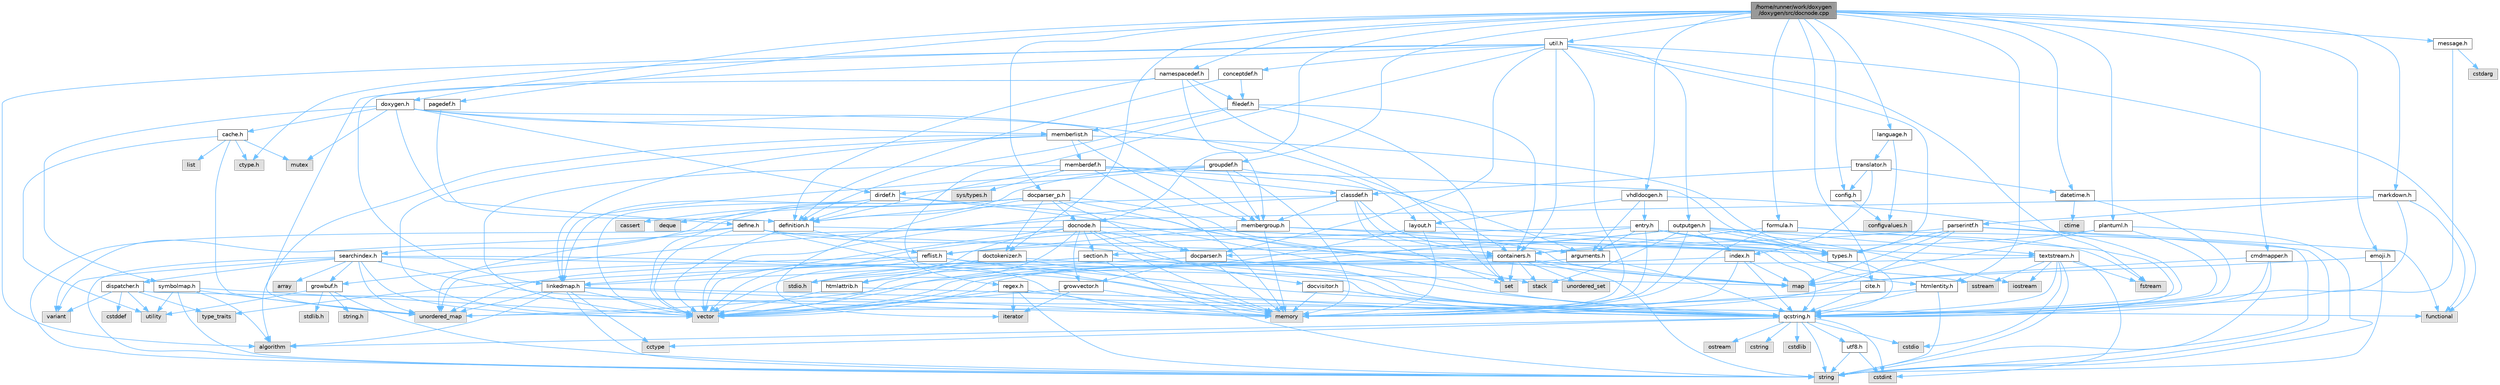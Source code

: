 digraph "/home/runner/work/doxygen/doxygen/src/docnode.cpp"
{
 // INTERACTIVE_SVG=YES
 // LATEX_PDF_SIZE
  bgcolor="transparent";
  edge [fontname=Helvetica,fontsize=10,labelfontname=Helvetica,labelfontsize=10];
  node [fontname=Helvetica,fontsize=10,shape=box,height=0.2,width=0.4];
  Node1 [label="/home/runner/work/doxygen\l/doxygen/src/docnode.cpp",height=0.2,width=0.4,color="gray40", fillcolor="grey60", style="filled", fontcolor="black",tooltip=" "];
  Node1 -> Node2 [color="steelblue1",style="solid"];
  Node2 [label="docnode.h",height=0.2,width=0.4,color="grey40", fillcolor="white", style="filled",URL="$de/d2b/docnode_8h.html",tooltip=" "];
  Node2 -> Node3 [color="steelblue1",style="solid"];
  Node3 [label="stdio.h",height=0.2,width=0.4,color="grey60", fillcolor="#E0E0E0", style="filled",tooltip=" "];
  Node2 -> Node4 [color="steelblue1",style="solid"];
  Node4 [label="vector",height=0.2,width=0.4,color="grey60", fillcolor="#E0E0E0", style="filled",tooltip=" "];
  Node2 -> Node5 [color="steelblue1",style="solid"];
  Node5 [label="memory",height=0.2,width=0.4,color="grey60", fillcolor="#E0E0E0", style="filled",tooltip=" "];
  Node2 -> Node6 [color="steelblue1",style="solid"];
  Node6 [label="variant",height=0.2,width=0.4,color="grey60", fillcolor="#E0E0E0", style="filled",tooltip=" "];
  Node2 -> Node7 [color="steelblue1",style="solid"];
  Node7 [label="qcstring.h",height=0.2,width=0.4,color="grey40", fillcolor="white", style="filled",URL="$d7/d5c/qcstring_8h.html",tooltip=" "];
  Node7 -> Node8 [color="steelblue1",style="solid"];
  Node8 [label="string",height=0.2,width=0.4,color="grey60", fillcolor="#E0E0E0", style="filled",tooltip=" "];
  Node7 -> Node9 [color="steelblue1",style="solid"];
  Node9 [label="algorithm",height=0.2,width=0.4,color="grey60", fillcolor="#E0E0E0", style="filled",tooltip=" "];
  Node7 -> Node10 [color="steelblue1",style="solid"];
  Node10 [label="cctype",height=0.2,width=0.4,color="grey60", fillcolor="#E0E0E0", style="filled",tooltip=" "];
  Node7 -> Node11 [color="steelblue1",style="solid"];
  Node11 [label="cstring",height=0.2,width=0.4,color="grey60", fillcolor="#E0E0E0", style="filled",tooltip=" "];
  Node7 -> Node12 [color="steelblue1",style="solid"];
  Node12 [label="cstdio",height=0.2,width=0.4,color="grey60", fillcolor="#E0E0E0", style="filled",tooltip=" "];
  Node7 -> Node13 [color="steelblue1",style="solid"];
  Node13 [label="cstdlib",height=0.2,width=0.4,color="grey60", fillcolor="#E0E0E0", style="filled",tooltip=" "];
  Node7 -> Node14 [color="steelblue1",style="solid"];
  Node14 [label="cstdint",height=0.2,width=0.4,color="grey60", fillcolor="#E0E0E0", style="filled",tooltip=" "];
  Node7 -> Node15 [color="steelblue1",style="solid"];
  Node15 [label="ostream",height=0.2,width=0.4,color="grey60", fillcolor="#E0E0E0", style="filled",tooltip=" "];
  Node7 -> Node16 [color="steelblue1",style="solid"];
  Node16 [label="utf8.h",height=0.2,width=0.4,color="grey40", fillcolor="white", style="filled",URL="$db/d7c/utf8_8h.html",tooltip="Various UTF8 related helper functions."];
  Node16 -> Node14 [color="steelblue1",style="solid"];
  Node16 -> Node8 [color="steelblue1",style="solid"];
  Node2 -> Node17 [color="steelblue1",style="solid"];
  Node17 [label="docvisitor.h",height=0.2,width=0.4,color="grey40", fillcolor="white", style="filled",URL="$d2/d3c/docvisitor_8h.html",tooltip=" "];
  Node17 -> Node5 [color="steelblue1",style="solid"];
  Node17 -> Node7 [color="steelblue1",style="solid"];
  Node2 -> Node18 [color="steelblue1",style="solid"];
  Node18 [label="docparser.h",height=0.2,width=0.4,color="grey40", fillcolor="white", style="filled",URL="$de/d9c/docparser_8h.html",tooltip=" "];
  Node18 -> Node3 [color="steelblue1",style="solid"];
  Node18 -> Node5 [color="steelblue1",style="solid"];
  Node18 -> Node7 [color="steelblue1",style="solid"];
  Node18 -> Node19 [color="steelblue1",style="solid"];
  Node19 [label="growvector.h",height=0.2,width=0.4,color="grey40", fillcolor="white", style="filled",URL="$d7/d50/growvector_8h.html",tooltip=" "];
  Node19 -> Node4 [color="steelblue1",style="solid"];
  Node19 -> Node5 [color="steelblue1",style="solid"];
  Node19 -> Node20 [color="steelblue1",style="solid"];
  Node20 [label="iterator",height=0.2,width=0.4,color="grey60", fillcolor="#E0E0E0", style="filled",tooltip=" "];
  Node2 -> Node21 [color="steelblue1",style="solid"];
  Node21 [label="htmlattrib.h",height=0.2,width=0.4,color="grey40", fillcolor="white", style="filled",URL="$d0/d73/htmlattrib_8h.html",tooltip=" "];
  Node21 -> Node4 [color="steelblue1",style="solid"];
  Node21 -> Node7 [color="steelblue1",style="solid"];
  Node2 -> Node22 [color="steelblue1",style="solid"];
  Node22 [label="htmlentity.h",height=0.2,width=0.4,color="grey40", fillcolor="white", style="filled",URL="$db/dc6/htmlentity_8h.html",tooltip=" "];
  Node22 -> Node23 [color="steelblue1",style="solid"];
  Node23 [label="unordered_map",height=0.2,width=0.4,color="grey60", fillcolor="#E0E0E0", style="filled",tooltip=" "];
  Node22 -> Node8 [color="steelblue1",style="solid"];
  Node22 -> Node7 [color="steelblue1",style="solid"];
  Node2 -> Node19 [color="steelblue1",style="solid"];
  Node2 -> Node24 [color="steelblue1",style="solid"];
  Node24 [label="section.h",height=0.2,width=0.4,color="grey40", fillcolor="white", style="filled",URL="$d1/d2a/section_8h.html",tooltip=" "];
  Node24 -> Node8 [color="steelblue1",style="solid"];
  Node24 -> Node23 [color="steelblue1",style="solid"];
  Node24 -> Node7 [color="steelblue1",style="solid"];
  Node24 -> Node25 [color="steelblue1",style="solid"];
  Node25 [label="linkedmap.h",height=0.2,width=0.4,color="grey40", fillcolor="white", style="filled",URL="$da/de1/linkedmap_8h.html",tooltip=" "];
  Node25 -> Node23 [color="steelblue1",style="solid"];
  Node25 -> Node4 [color="steelblue1",style="solid"];
  Node25 -> Node5 [color="steelblue1",style="solid"];
  Node25 -> Node8 [color="steelblue1",style="solid"];
  Node25 -> Node9 [color="steelblue1",style="solid"];
  Node25 -> Node10 [color="steelblue1",style="solid"];
  Node25 -> Node7 [color="steelblue1",style="solid"];
  Node1 -> Node26 [color="steelblue1",style="solid"];
  Node26 [label="docparser_p.h",height=0.2,width=0.4,color="grey40", fillcolor="white", style="filled",URL="$df/dc9/docparser__p_8h.html",tooltip="Private header shared between docparser.cpp and docnode.cpp."];
  Node26 -> Node27 [color="steelblue1",style="solid"];
  Node27 [label="cassert",height=0.2,width=0.4,color="grey60", fillcolor="#E0E0E0", style="filled",tooltip=" "];
  Node26 -> Node28 [color="steelblue1",style="solid"];
  Node28 [label="stack",height=0.2,width=0.4,color="grey60", fillcolor="#E0E0E0", style="filled",tooltip=" "];
  Node26 -> Node20 [color="steelblue1",style="solid"];
  Node26 -> Node4 [color="steelblue1",style="solid"];
  Node26 -> Node29 [color="steelblue1",style="solid"];
  Node29 [label="deque",height=0.2,width=0.4,color="grey60", fillcolor="#E0E0E0", style="filled",tooltip=" "];
  Node26 -> Node30 [color="steelblue1",style="solid"];
  Node30 [label="containers.h",height=0.2,width=0.4,color="grey40", fillcolor="white", style="filled",URL="$d5/d75/containers_8h.html",tooltip=" "];
  Node30 -> Node4 [color="steelblue1",style="solid"];
  Node30 -> Node8 [color="steelblue1",style="solid"];
  Node30 -> Node31 [color="steelblue1",style="solid"];
  Node31 [label="set",height=0.2,width=0.4,color="grey60", fillcolor="#E0E0E0", style="filled",tooltip=" "];
  Node30 -> Node32 [color="steelblue1",style="solid"];
  Node32 [label="map",height=0.2,width=0.4,color="grey60", fillcolor="#E0E0E0", style="filled",tooltip=" "];
  Node30 -> Node33 [color="steelblue1",style="solid"];
  Node33 [label="unordered_set",height=0.2,width=0.4,color="grey60", fillcolor="#E0E0E0", style="filled",tooltip=" "];
  Node30 -> Node23 [color="steelblue1",style="solid"];
  Node30 -> Node28 [color="steelblue1",style="solid"];
  Node26 -> Node18 [color="steelblue1",style="solid"];
  Node26 -> Node2 [color="steelblue1",style="solid"];
  Node26 -> Node34 [color="steelblue1",style="solid"];
  Node34 [label="doctokenizer.h",height=0.2,width=0.4,color="grey40", fillcolor="white", style="filled",URL="$d0/d0c/doctokenizer_8h.html",tooltip=" "];
  Node34 -> Node3 [color="steelblue1",style="solid"];
  Node34 -> Node5 [color="steelblue1",style="solid"];
  Node34 -> Node21 [color="steelblue1",style="solid"];
  Node34 -> Node7 [color="steelblue1",style="solid"];
  Node26 -> Node35 [color="steelblue1",style="solid"];
  Node35 [label="searchindex.h",height=0.2,width=0.4,color="grey40", fillcolor="white", style="filled",URL="$de/d07/searchindex_8h.html",tooltip="Web server based search engine."];
  Node35 -> Node5 [color="steelblue1",style="solid"];
  Node35 -> Node4 [color="steelblue1",style="solid"];
  Node35 -> Node32 [color="steelblue1",style="solid"];
  Node35 -> Node23 [color="steelblue1",style="solid"];
  Node35 -> Node8 [color="steelblue1",style="solid"];
  Node35 -> Node36 [color="steelblue1",style="solid"];
  Node36 [label="array",height=0.2,width=0.4,color="grey60", fillcolor="#E0E0E0", style="filled",tooltip=" "];
  Node35 -> Node6 [color="steelblue1",style="solid"];
  Node35 -> Node7 [color="steelblue1",style="solid"];
  Node35 -> Node37 [color="steelblue1",style="solid"];
  Node37 [label="growbuf.h",height=0.2,width=0.4,color="grey40", fillcolor="white", style="filled",URL="$dd/d72/growbuf_8h.html",tooltip=" "];
  Node37 -> Node38 [color="steelblue1",style="solid"];
  Node38 [label="utility",height=0.2,width=0.4,color="grey60", fillcolor="#E0E0E0", style="filled",tooltip=" "];
  Node37 -> Node39 [color="steelblue1",style="solid"];
  Node39 [label="stdlib.h",height=0.2,width=0.4,color="grey60", fillcolor="#E0E0E0", style="filled",tooltip=" "];
  Node37 -> Node40 [color="steelblue1",style="solid"];
  Node40 [label="string.h",height=0.2,width=0.4,color="grey60", fillcolor="#E0E0E0", style="filled",tooltip=" "];
  Node37 -> Node8 [color="steelblue1",style="solid"];
  Node35 -> Node41 [color="steelblue1",style="solid"];
  Node41 [label="dispatcher.h",height=0.2,width=0.4,color="grey40", fillcolor="white", style="filled",URL="$da/d73/dispatcher_8h.html",tooltip=" "];
  Node41 -> Node42 [color="steelblue1",style="solid"];
  Node42 [label="cstddef",height=0.2,width=0.4,color="grey60", fillcolor="#E0E0E0", style="filled",tooltip=" "];
  Node41 -> Node38 [color="steelblue1",style="solid"];
  Node41 -> Node43 [color="steelblue1",style="solid"];
  Node43 [label="functional",height=0.2,width=0.4,color="grey60", fillcolor="#E0E0E0", style="filled",tooltip=" "];
  Node41 -> Node6 [color="steelblue1",style="solid"];
  Node41 -> Node44 [color="steelblue1",style="solid"];
  Node44 [label="type_traits",height=0.2,width=0.4,color="grey60", fillcolor="#E0E0E0", style="filled",tooltip=" "];
  Node1 -> Node22 [color="steelblue1",style="solid"];
  Node1 -> Node45 [color="steelblue1",style="solid"];
  Node45 [label="emoji.h",height=0.2,width=0.4,color="grey40", fillcolor="white", style="filled",URL="$d6/dd3/emoji_8h.html",tooltip=" "];
  Node45 -> Node32 [color="steelblue1",style="solid"];
  Node45 -> Node8 [color="steelblue1",style="solid"];
  Node1 -> Node46 [color="steelblue1",style="solid"];
  Node46 [label="message.h",height=0.2,width=0.4,color="grey40", fillcolor="white", style="filled",URL="$d2/d0d/message_8h.html",tooltip=" "];
  Node46 -> Node47 [color="steelblue1",style="solid"];
  Node47 [label="cstdarg",height=0.2,width=0.4,color="grey60", fillcolor="#E0E0E0", style="filled",tooltip=" "];
  Node46 -> Node7 [color="steelblue1",style="solid"];
  Node1 -> Node48 [color="steelblue1",style="solid"];
  Node48 [label="doxygen.h",height=0.2,width=0.4,color="grey40", fillcolor="white", style="filled",URL="$d1/da1/doxygen_8h.html",tooltip=" "];
  Node48 -> Node49 [color="steelblue1",style="solid"];
  Node49 [label="mutex",height=0.2,width=0.4,color="grey60", fillcolor="#E0E0E0", style="filled",tooltip=" "];
  Node48 -> Node30 [color="steelblue1",style="solid"];
  Node48 -> Node50 [color="steelblue1",style="solid"];
  Node50 [label="membergroup.h",height=0.2,width=0.4,color="grey40", fillcolor="white", style="filled",URL="$d9/d11/membergroup_8h.html",tooltip=" "];
  Node50 -> Node4 [color="steelblue1",style="solid"];
  Node50 -> Node32 [color="steelblue1",style="solid"];
  Node50 -> Node5 [color="steelblue1",style="solid"];
  Node50 -> Node51 [color="steelblue1",style="solid"];
  Node51 [label="types.h",height=0.2,width=0.4,color="grey40", fillcolor="white", style="filled",URL="$d9/d49/types_8h.html",tooltip="This file contains a number of basic enums and types."];
  Node51 -> Node7 [color="steelblue1",style="solid"];
  Node50 -> Node52 [color="steelblue1",style="solid"];
  Node52 [label="reflist.h",height=0.2,width=0.4,color="grey40", fillcolor="white", style="filled",URL="$d1/d02/reflist_8h.html",tooltip=" "];
  Node52 -> Node4 [color="steelblue1",style="solid"];
  Node52 -> Node23 [color="steelblue1",style="solid"];
  Node52 -> Node5 [color="steelblue1",style="solid"];
  Node52 -> Node7 [color="steelblue1",style="solid"];
  Node52 -> Node25 [color="steelblue1",style="solid"];
  Node48 -> Node53 [color="steelblue1",style="solid"];
  Node53 [label="dirdef.h",height=0.2,width=0.4,color="grey40", fillcolor="white", style="filled",URL="$d6/d15/dirdef_8h.html",tooltip=" "];
  Node53 -> Node4 [color="steelblue1",style="solid"];
  Node53 -> Node32 [color="steelblue1",style="solid"];
  Node53 -> Node7 [color="steelblue1",style="solid"];
  Node53 -> Node25 [color="steelblue1",style="solid"];
  Node53 -> Node54 [color="steelblue1",style="solid"];
  Node54 [label="definition.h",height=0.2,width=0.4,color="grey40", fillcolor="white", style="filled",URL="$df/da1/definition_8h.html",tooltip=" "];
  Node54 -> Node4 [color="steelblue1",style="solid"];
  Node54 -> Node51 [color="steelblue1",style="solid"];
  Node54 -> Node52 [color="steelblue1",style="solid"];
  Node48 -> Node55 [color="steelblue1",style="solid"];
  Node55 [label="memberlist.h",height=0.2,width=0.4,color="grey40", fillcolor="white", style="filled",URL="$dd/d78/memberlist_8h.html",tooltip=" "];
  Node55 -> Node4 [color="steelblue1",style="solid"];
  Node55 -> Node9 [color="steelblue1",style="solid"];
  Node55 -> Node56 [color="steelblue1",style="solid"];
  Node56 [label="memberdef.h",height=0.2,width=0.4,color="grey40", fillcolor="white", style="filled",URL="$d4/d46/memberdef_8h.html",tooltip=" "];
  Node56 -> Node4 [color="steelblue1",style="solid"];
  Node56 -> Node5 [color="steelblue1",style="solid"];
  Node56 -> Node57 [color="steelblue1",style="solid"];
  Node57 [label="sys/types.h",height=0.2,width=0.4,color="grey60", fillcolor="#E0E0E0", style="filled",tooltip=" "];
  Node56 -> Node51 [color="steelblue1",style="solid"];
  Node56 -> Node54 [color="steelblue1",style="solid"];
  Node56 -> Node58 [color="steelblue1",style="solid"];
  Node58 [label="arguments.h",height=0.2,width=0.4,color="grey40", fillcolor="white", style="filled",URL="$df/d9b/arguments_8h.html",tooltip=" "];
  Node58 -> Node4 [color="steelblue1",style="solid"];
  Node58 -> Node7 [color="steelblue1",style="solid"];
  Node56 -> Node59 [color="steelblue1",style="solid"];
  Node59 [label="classdef.h",height=0.2,width=0.4,color="grey40", fillcolor="white", style="filled",URL="$d1/da6/classdef_8h.html",tooltip=" "];
  Node59 -> Node4 [color="steelblue1",style="solid"];
  Node59 -> Node31 [color="steelblue1",style="solid"];
  Node59 -> Node30 [color="steelblue1",style="solid"];
  Node59 -> Node54 [color="steelblue1",style="solid"];
  Node59 -> Node58 [color="steelblue1",style="solid"];
  Node59 -> Node50 [color="steelblue1",style="solid"];
  Node55 -> Node25 [color="steelblue1",style="solid"];
  Node55 -> Node51 [color="steelblue1",style="solid"];
  Node55 -> Node50 [color="steelblue1",style="solid"];
  Node48 -> Node60 [color="steelblue1",style="solid"];
  Node60 [label="define.h",height=0.2,width=0.4,color="grey40", fillcolor="white", style="filled",URL="$df/d67/define_8h.html",tooltip=" "];
  Node60 -> Node4 [color="steelblue1",style="solid"];
  Node60 -> Node5 [color="steelblue1",style="solid"];
  Node60 -> Node8 [color="steelblue1",style="solid"];
  Node60 -> Node23 [color="steelblue1",style="solid"];
  Node60 -> Node7 [color="steelblue1",style="solid"];
  Node60 -> Node30 [color="steelblue1",style="solid"];
  Node48 -> Node61 [color="steelblue1",style="solid"];
  Node61 [label="cache.h",height=0.2,width=0.4,color="grey40", fillcolor="white", style="filled",URL="$d3/d26/cache_8h.html",tooltip=" "];
  Node61 -> Node62 [color="steelblue1",style="solid"];
  Node62 [label="list",height=0.2,width=0.4,color="grey60", fillcolor="#E0E0E0", style="filled",tooltip=" "];
  Node61 -> Node23 [color="steelblue1",style="solid"];
  Node61 -> Node49 [color="steelblue1",style="solid"];
  Node61 -> Node38 [color="steelblue1",style="solid"];
  Node61 -> Node63 [color="steelblue1",style="solid"];
  Node63 [label="ctype.h",height=0.2,width=0.4,color="grey60", fillcolor="#E0E0E0", style="filled",tooltip=" "];
  Node48 -> Node64 [color="steelblue1",style="solid"];
  Node64 [label="symbolmap.h",height=0.2,width=0.4,color="grey40", fillcolor="white", style="filled",URL="$d7/ddd/symbolmap_8h.html",tooltip=" "];
  Node64 -> Node9 [color="steelblue1",style="solid"];
  Node64 -> Node23 [color="steelblue1",style="solid"];
  Node64 -> Node4 [color="steelblue1",style="solid"];
  Node64 -> Node8 [color="steelblue1",style="solid"];
  Node64 -> Node38 [color="steelblue1",style="solid"];
  Node1 -> Node65 [color="steelblue1",style="solid"];
  Node65 [label="cite.h",height=0.2,width=0.4,color="grey40", fillcolor="white", style="filled",URL="$d7/d69/cite_8h.html",tooltip=" "];
  Node65 -> Node5 [color="steelblue1",style="solid"];
  Node65 -> Node7 [color="steelblue1",style="solid"];
  Node1 -> Node66 [color="steelblue1",style="solid"];
  Node66 [label="util.h",height=0.2,width=0.4,color="grey40", fillcolor="white", style="filled",URL="$d8/d3c/util_8h.html",tooltip="A bunch of utility functions."];
  Node66 -> Node5 [color="steelblue1",style="solid"];
  Node66 -> Node23 [color="steelblue1",style="solid"];
  Node66 -> Node9 [color="steelblue1",style="solid"];
  Node66 -> Node43 [color="steelblue1",style="solid"];
  Node66 -> Node67 [color="steelblue1",style="solid"];
  Node67 [label="fstream",height=0.2,width=0.4,color="grey60", fillcolor="#E0E0E0", style="filled",tooltip=" "];
  Node66 -> Node63 [color="steelblue1",style="solid"];
  Node66 -> Node51 [color="steelblue1",style="solid"];
  Node66 -> Node18 [color="steelblue1",style="solid"];
  Node66 -> Node30 [color="steelblue1",style="solid"];
  Node66 -> Node68 [color="steelblue1",style="solid"];
  Node68 [label="outputgen.h",height=0.2,width=0.4,color="grey40", fillcolor="white", style="filled",URL="$df/d06/outputgen_8h.html",tooltip=" "];
  Node68 -> Node5 [color="steelblue1",style="solid"];
  Node68 -> Node28 [color="steelblue1",style="solid"];
  Node68 -> Node69 [color="steelblue1",style="solid"];
  Node69 [label="iostream",height=0.2,width=0.4,color="grey60", fillcolor="#E0E0E0", style="filled",tooltip=" "];
  Node68 -> Node67 [color="steelblue1",style="solid"];
  Node68 -> Node51 [color="steelblue1",style="solid"];
  Node68 -> Node70 [color="steelblue1",style="solid"];
  Node70 [label="index.h",height=0.2,width=0.4,color="grey40", fillcolor="white", style="filled",URL="$d1/db5/index_8h.html",tooltip=" "];
  Node70 -> Node5 [color="steelblue1",style="solid"];
  Node70 -> Node4 [color="steelblue1",style="solid"];
  Node70 -> Node32 [color="steelblue1",style="solid"];
  Node70 -> Node7 [color="steelblue1",style="solid"];
  Node68 -> Node24 [color="steelblue1",style="solid"];
  Node68 -> Node71 [color="steelblue1",style="solid"];
  Node71 [label="textstream.h",height=0.2,width=0.4,color="grey40", fillcolor="white", style="filled",URL="$d4/d7d/textstream_8h.html",tooltip=" "];
  Node71 -> Node8 [color="steelblue1",style="solid"];
  Node71 -> Node69 [color="steelblue1",style="solid"];
  Node71 -> Node72 [color="steelblue1",style="solid"];
  Node72 [label="sstream",height=0.2,width=0.4,color="grey60", fillcolor="#E0E0E0", style="filled",tooltip=" "];
  Node71 -> Node14 [color="steelblue1",style="solid"];
  Node71 -> Node12 [color="steelblue1",style="solid"];
  Node71 -> Node67 [color="steelblue1",style="solid"];
  Node71 -> Node44 [color="steelblue1",style="solid"];
  Node71 -> Node7 [color="steelblue1",style="solid"];
  Node68 -> Node18 [color="steelblue1",style="solid"];
  Node66 -> Node73 [color="steelblue1",style="solid"];
  Node73 [label="regex.h",height=0.2,width=0.4,color="grey40", fillcolor="white", style="filled",URL="$d1/d21/regex_8h.html",tooltip=" "];
  Node73 -> Node5 [color="steelblue1",style="solid"];
  Node73 -> Node8 [color="steelblue1",style="solid"];
  Node73 -> Node4 [color="steelblue1",style="solid"];
  Node73 -> Node20 [color="steelblue1",style="solid"];
  Node66 -> Node74 [color="steelblue1",style="solid"];
  Node74 [label="conceptdef.h",height=0.2,width=0.4,color="grey40", fillcolor="white", style="filled",URL="$da/df1/conceptdef_8h.html",tooltip=" "];
  Node74 -> Node54 [color="steelblue1",style="solid"];
  Node74 -> Node75 [color="steelblue1",style="solid"];
  Node75 [label="filedef.h",height=0.2,width=0.4,color="grey40", fillcolor="white", style="filled",URL="$d4/d3a/filedef_8h.html",tooltip=" "];
  Node75 -> Node31 [color="steelblue1",style="solid"];
  Node75 -> Node54 [color="steelblue1",style="solid"];
  Node75 -> Node55 [color="steelblue1",style="solid"];
  Node75 -> Node30 [color="steelblue1",style="solid"];
  Node1 -> Node76 [color="steelblue1",style="solid"];
  Node76 [label="formula.h",height=0.2,width=0.4,color="grey40", fillcolor="white", style="filled",URL="$d3/d9a/formula_8h.html",tooltip=" "];
  Node76 -> Node5 [color="steelblue1",style="solid"];
  Node76 -> Node8 [color="steelblue1",style="solid"];
  Node76 -> Node7 [color="steelblue1",style="solid"];
  Node76 -> Node30 [color="steelblue1",style="solid"];
  Node1 -> Node77 [color="steelblue1",style="solid"];
  Node77 [label="markdown.h",height=0.2,width=0.4,color="grey40", fillcolor="white", style="filled",URL="$d2/d0c/markdown_8h.html",tooltip=" "];
  Node77 -> Node43 [color="steelblue1",style="solid"];
  Node77 -> Node7 [color="steelblue1",style="solid"];
  Node77 -> Node78 [color="steelblue1",style="solid"];
  Node78 [label="parserintf.h",height=0.2,width=0.4,color="grey40", fillcolor="white", style="filled",URL="$da/d55/parserintf_8h.html",tooltip=" "];
  Node78 -> Node43 [color="steelblue1",style="solid"];
  Node78 -> Node5 [color="steelblue1",style="solid"];
  Node78 -> Node32 [color="steelblue1",style="solid"];
  Node78 -> Node8 [color="steelblue1",style="solid"];
  Node78 -> Node51 [color="steelblue1",style="solid"];
  Node78 -> Node30 [color="steelblue1",style="solid"];
  Node77 -> Node37 [color="steelblue1",style="solid"];
  Node1 -> Node79 [color="steelblue1",style="solid"];
  Node79 [label="pagedef.h",height=0.2,width=0.4,color="grey40", fillcolor="white", style="filled",URL="$dd/d66/pagedef_8h.html",tooltip=" "];
  Node79 -> Node54 [color="steelblue1",style="solid"];
  Node1 -> Node80 [color="steelblue1",style="solid"];
  Node80 [label="namespacedef.h",height=0.2,width=0.4,color="grey40", fillcolor="white", style="filled",URL="$d7/d97/namespacedef_8h.html",tooltip=" "];
  Node80 -> Node31 [color="steelblue1",style="solid"];
  Node80 -> Node54 [color="steelblue1",style="solid"];
  Node80 -> Node75 [color="steelblue1",style="solid"];
  Node80 -> Node25 [color="steelblue1",style="solid"];
  Node80 -> Node50 [color="steelblue1",style="solid"];
  Node1 -> Node81 [color="steelblue1",style="solid"];
  Node81 [label="groupdef.h",height=0.2,width=0.4,color="grey40", fillcolor="white", style="filled",URL="$d1/de6/groupdef_8h.html",tooltip=" "];
  Node81 -> Node5 [color="steelblue1",style="solid"];
  Node81 -> Node54 [color="steelblue1",style="solid"];
  Node81 -> Node53 [color="steelblue1",style="solid"];
  Node81 -> Node82 [color="steelblue1",style="solid"];
  Node82 [label="layout.h",height=0.2,width=0.4,color="grey40", fillcolor="white", style="filled",URL="$db/d51/layout_8h.html",tooltip=" "];
  Node82 -> Node5 [color="steelblue1",style="solid"];
  Node82 -> Node4 [color="steelblue1",style="solid"];
  Node82 -> Node51 [color="steelblue1",style="solid"];
  Node81 -> Node50 [color="steelblue1",style="solid"];
  Node81 -> Node25 [color="steelblue1",style="solid"];
  Node1 -> Node83 [color="steelblue1",style="solid"];
  Node83 [label="cmdmapper.h",height=0.2,width=0.4,color="grey40", fillcolor="white", style="filled",URL="$d3/d42/cmdmapper_8h.html",tooltip=" "];
  Node83 -> Node32 [color="steelblue1",style="solid"];
  Node83 -> Node8 [color="steelblue1",style="solid"];
  Node83 -> Node7 [color="steelblue1",style="solid"];
  Node1 -> Node84 [color="steelblue1",style="solid"];
  Node84 [label="config.h",height=0.2,width=0.4,color="grey40", fillcolor="white", style="filled",URL="$db/d16/config_8h.html",tooltip=" "];
  Node84 -> Node85 [color="steelblue1",style="solid"];
  Node85 [label="configvalues.h",height=0.2,width=0.4,color="grey60", fillcolor="#E0E0E0", style="filled",tooltip=" "];
  Node1 -> Node86 [color="steelblue1",style="solid"];
  Node86 [label="vhdldocgen.h",height=0.2,width=0.4,color="grey40", fillcolor="white", style="filled",URL="$dd/dec/vhdldocgen_8h.html",tooltip=" "];
  Node86 -> Node7 [color="steelblue1",style="solid"];
  Node86 -> Node82 [color="steelblue1",style="solid"];
  Node86 -> Node58 [color="steelblue1",style="solid"];
  Node86 -> Node87 [color="steelblue1",style="solid"];
  Node87 [label="entry.h",height=0.2,width=0.4,color="grey40", fillcolor="white", style="filled",URL="$d1/dc6/entry_8h.html",tooltip=" "];
  Node87 -> Node4 [color="steelblue1",style="solid"];
  Node87 -> Node5 [color="steelblue1",style="solid"];
  Node87 -> Node72 [color="steelblue1",style="solid"];
  Node87 -> Node51 [color="steelblue1",style="solid"];
  Node87 -> Node58 [color="steelblue1",style="solid"];
  Node87 -> Node52 [color="steelblue1",style="solid"];
  Node87 -> Node71 [color="steelblue1",style="solid"];
  Node1 -> Node34 [color="steelblue1",style="solid"];
  Node1 -> Node88 [color="steelblue1",style="solid"];
  Node88 [label="plantuml.h",height=0.2,width=0.4,color="grey40", fillcolor="white", style="filled",URL="$d3/dde/plantuml_8h.html",tooltip=" "];
  Node88 -> Node32 [color="steelblue1",style="solid"];
  Node88 -> Node8 [color="steelblue1",style="solid"];
  Node88 -> Node30 [color="steelblue1",style="solid"];
  Node88 -> Node7 [color="steelblue1",style="solid"];
  Node1 -> Node89 [color="steelblue1",style="solid"];
  Node89 [label="language.h",height=0.2,width=0.4,color="grey40", fillcolor="white", style="filled",URL="$d8/dce/language_8h.html",tooltip=" "];
  Node89 -> Node90 [color="steelblue1",style="solid"];
  Node90 [label="translator.h",height=0.2,width=0.4,color="grey40", fillcolor="white", style="filled",URL="$d9/df1/translator_8h.html",tooltip=" "];
  Node90 -> Node59 [color="steelblue1",style="solid"];
  Node90 -> Node84 [color="steelblue1",style="solid"];
  Node90 -> Node91 [color="steelblue1",style="solid"];
  Node91 [label="datetime.h",height=0.2,width=0.4,color="grey40", fillcolor="white", style="filled",URL="$de/d1b/datetime_8h.html",tooltip=" "];
  Node91 -> Node92 [color="steelblue1",style="solid"];
  Node92 [label="ctime",height=0.2,width=0.4,color="grey60", fillcolor="#E0E0E0", style="filled",tooltip=" "];
  Node91 -> Node7 [color="steelblue1",style="solid"];
  Node90 -> Node70 [color="steelblue1",style="solid"];
  Node89 -> Node85 [color="steelblue1",style="solid"];
  Node1 -> Node91 [color="steelblue1",style="solid"];
}
